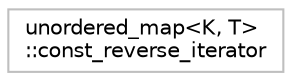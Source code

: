 digraph "Graphical Class Hierarchy"
{
 // INTERACTIVE_SVG=YES
  bgcolor="transparent";
  edge [fontname="Helvetica",fontsize="10",labelfontname="Helvetica",labelfontsize="10"];
  node [fontname="Helvetica",fontsize="10",shape=record];
  rankdir="LR";
  Node1 [label="unordered_map\<K, T\>\l::const_reverse_iterator",height=0.2,width=0.4,color="grey75",tooltip="STL iterator class. "];
}
